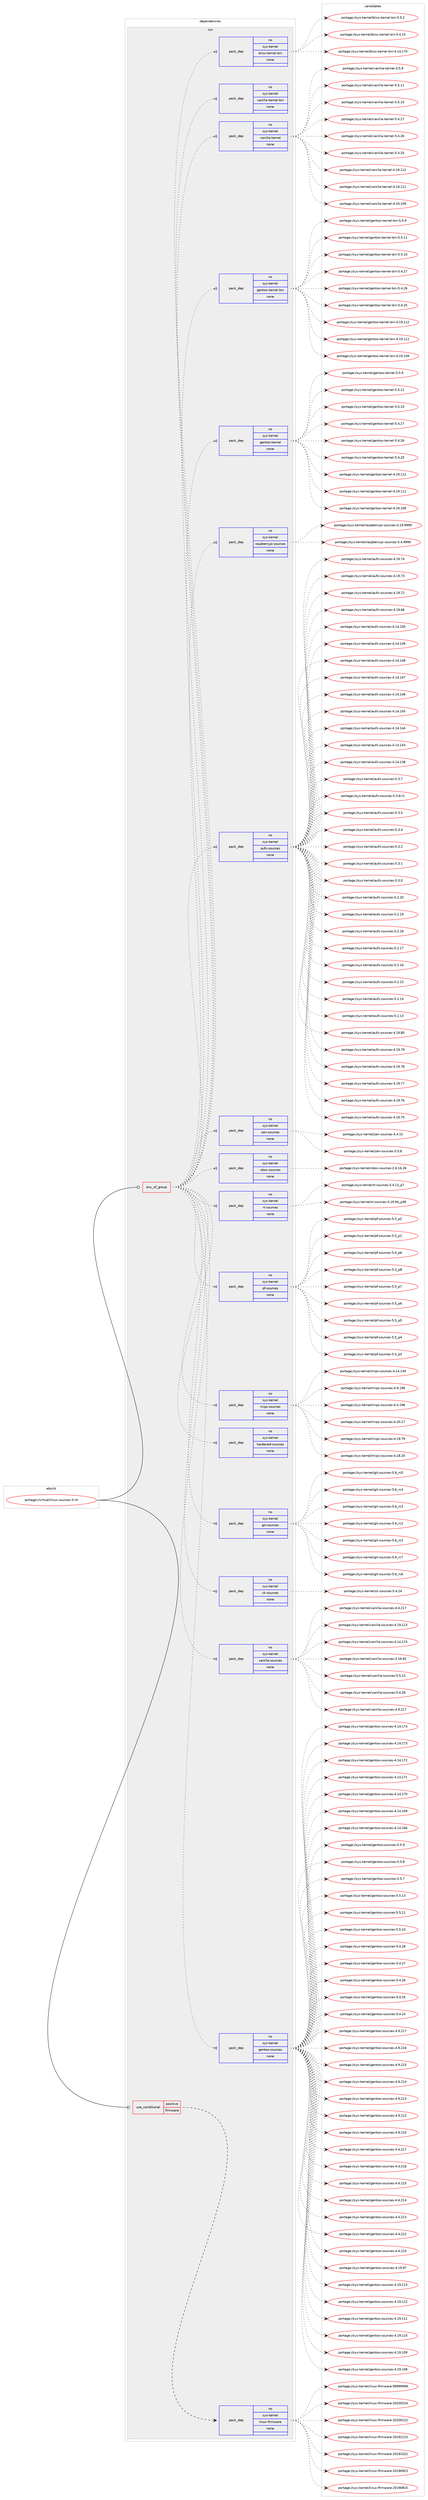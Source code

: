 digraph prolog {

# *************
# Graph options
# *************

newrank=true;
concentrate=true;
compound=true;
graph [rankdir=LR,fontname=Helvetica,fontsize=10,ranksep=1.5];#, ranksep=2.5, nodesep=0.2];
edge  [arrowhead=vee];
node  [fontname=Helvetica,fontsize=10];

# **********
# The ebuild
# **********

subgraph cluster_leftcol {
color=gray;
label=<<i>ebuild</i>>;
id [label="portage://virtual/linux-sources-3-r4", color=red, width=4, href="../virtual/linux-sources-3-r4.svg"];
}

# ****************
# The dependencies
# ****************

subgraph cluster_midcol {
color=gray;
label=<<i>dependencies</i>>;
subgraph cluster_compile {
fillcolor="#eeeeee";
style=filled;
label=<<i>compile</i>>;
}
subgraph cluster_compileandrun {
fillcolor="#eeeeee";
style=filled;
label=<<i>compile and run</i>>;
}
subgraph cluster_run {
fillcolor="#eeeeee";
style=filled;
label=<<i>run</i>>;
subgraph any208 {
dependency8723 [label=<<TABLE BORDER="0" CELLBORDER="1" CELLSPACING="0" CELLPADDING="4"><TR><TD CELLPADDING="10">any_of_group</TD></TR></TABLE>>, shape=none, color=red];subgraph pack7227 {
dependency8724 [label=<<TABLE BORDER="0" CELLBORDER="1" CELLSPACING="0" CELLPADDING="4" WIDTH="220"><TR><TD ROWSPAN="6" CELLPADDING="30">pack_dep</TD></TR><TR><TD WIDTH="110">no</TD></TR><TR><TD>sys-kernel</TD></TR><TR><TD>gentoo-sources</TD></TR><TR><TD>none</TD></TR><TR><TD></TD></TR></TABLE>>, shape=none, color=blue];
}
dependency8723:e -> dependency8724:w [weight=20,style="dotted",arrowhead="oinv"];
subgraph pack7228 {
dependency8725 [label=<<TABLE BORDER="0" CELLBORDER="1" CELLSPACING="0" CELLPADDING="4" WIDTH="220"><TR><TD ROWSPAN="6" CELLPADDING="30">pack_dep</TD></TR><TR><TD WIDTH="110">no</TD></TR><TR><TD>sys-kernel</TD></TR><TR><TD>vanilla-sources</TD></TR><TR><TD>none</TD></TR><TR><TD></TD></TR></TABLE>>, shape=none, color=blue];
}
dependency8723:e -> dependency8725:w [weight=20,style="dotted",arrowhead="oinv"];
subgraph pack7229 {
dependency8726 [label=<<TABLE BORDER="0" CELLBORDER="1" CELLSPACING="0" CELLPADDING="4" WIDTH="220"><TR><TD ROWSPAN="6" CELLPADDING="30">pack_dep</TD></TR><TR><TD WIDTH="110">no</TD></TR><TR><TD>sys-kernel</TD></TR><TR><TD>ck-sources</TD></TR><TR><TD>none</TD></TR><TR><TD></TD></TR></TABLE>>, shape=none, color=blue];
}
dependency8723:e -> dependency8726:w [weight=20,style="dotted",arrowhead="oinv"];
subgraph pack7230 {
dependency8727 [label=<<TABLE BORDER="0" CELLBORDER="1" CELLSPACING="0" CELLPADDING="4" WIDTH="220"><TR><TD ROWSPAN="6" CELLPADDING="30">pack_dep</TD></TR><TR><TD WIDTH="110">no</TD></TR><TR><TD>sys-kernel</TD></TR><TR><TD>git-sources</TD></TR><TR><TD>none</TD></TR><TR><TD></TD></TR></TABLE>>, shape=none, color=blue];
}
dependency8723:e -> dependency8727:w [weight=20,style="dotted",arrowhead="oinv"];
subgraph pack7231 {
dependency8728 [label=<<TABLE BORDER="0" CELLBORDER="1" CELLSPACING="0" CELLPADDING="4" WIDTH="220"><TR><TD ROWSPAN="6" CELLPADDING="30">pack_dep</TD></TR><TR><TD WIDTH="110">no</TD></TR><TR><TD>sys-kernel</TD></TR><TR><TD>hardened-sources</TD></TR><TR><TD>none</TD></TR><TR><TD></TD></TR></TABLE>>, shape=none, color=blue];
}
dependency8723:e -> dependency8728:w [weight=20,style="dotted",arrowhead="oinv"];
subgraph pack7232 {
dependency8729 [label=<<TABLE BORDER="0" CELLBORDER="1" CELLSPACING="0" CELLPADDING="4" WIDTH="220"><TR><TD ROWSPAN="6" CELLPADDING="30">pack_dep</TD></TR><TR><TD WIDTH="110">no</TD></TR><TR><TD>sys-kernel</TD></TR><TR><TD>mips-sources</TD></TR><TR><TD>none</TD></TR><TR><TD></TD></TR></TABLE>>, shape=none, color=blue];
}
dependency8723:e -> dependency8729:w [weight=20,style="dotted",arrowhead="oinv"];
subgraph pack7233 {
dependency8730 [label=<<TABLE BORDER="0" CELLBORDER="1" CELLSPACING="0" CELLPADDING="4" WIDTH="220"><TR><TD ROWSPAN="6" CELLPADDING="30">pack_dep</TD></TR><TR><TD WIDTH="110">no</TD></TR><TR><TD>sys-kernel</TD></TR><TR><TD>pf-sources</TD></TR><TR><TD>none</TD></TR><TR><TD></TD></TR></TABLE>>, shape=none, color=blue];
}
dependency8723:e -> dependency8730:w [weight=20,style="dotted",arrowhead="oinv"];
subgraph pack7234 {
dependency8731 [label=<<TABLE BORDER="0" CELLBORDER="1" CELLSPACING="0" CELLPADDING="4" WIDTH="220"><TR><TD ROWSPAN="6" CELLPADDING="30">pack_dep</TD></TR><TR><TD WIDTH="110">no</TD></TR><TR><TD>sys-kernel</TD></TR><TR><TD>rt-sources</TD></TR><TR><TD>none</TD></TR><TR><TD></TD></TR></TABLE>>, shape=none, color=blue];
}
dependency8723:e -> dependency8731:w [weight=20,style="dotted",arrowhead="oinv"];
subgraph pack7235 {
dependency8732 [label=<<TABLE BORDER="0" CELLBORDER="1" CELLSPACING="0" CELLPADDING="4" WIDTH="220"><TR><TD ROWSPAN="6" CELLPADDING="30">pack_dep</TD></TR><TR><TD WIDTH="110">no</TD></TR><TR><TD>sys-kernel</TD></TR><TR><TD>xbox-sources</TD></TR><TR><TD>none</TD></TR><TR><TD></TD></TR></TABLE>>, shape=none, color=blue];
}
dependency8723:e -> dependency8732:w [weight=20,style="dotted",arrowhead="oinv"];
subgraph pack7236 {
dependency8733 [label=<<TABLE BORDER="0" CELLBORDER="1" CELLSPACING="0" CELLPADDING="4" WIDTH="220"><TR><TD ROWSPAN="6" CELLPADDING="30">pack_dep</TD></TR><TR><TD WIDTH="110">no</TD></TR><TR><TD>sys-kernel</TD></TR><TR><TD>zen-sources</TD></TR><TR><TD>none</TD></TR><TR><TD></TD></TR></TABLE>>, shape=none, color=blue];
}
dependency8723:e -> dependency8733:w [weight=20,style="dotted",arrowhead="oinv"];
subgraph pack7237 {
dependency8734 [label=<<TABLE BORDER="0" CELLBORDER="1" CELLSPACING="0" CELLPADDING="4" WIDTH="220"><TR><TD ROWSPAN="6" CELLPADDING="30">pack_dep</TD></TR><TR><TD WIDTH="110">no</TD></TR><TR><TD>sys-kernel</TD></TR><TR><TD>aufs-sources</TD></TR><TR><TD>none</TD></TR><TR><TD></TD></TR></TABLE>>, shape=none, color=blue];
}
dependency8723:e -> dependency8734:w [weight=20,style="dotted",arrowhead="oinv"];
subgraph pack7238 {
dependency8735 [label=<<TABLE BORDER="0" CELLBORDER="1" CELLSPACING="0" CELLPADDING="4" WIDTH="220"><TR><TD ROWSPAN="6" CELLPADDING="30">pack_dep</TD></TR><TR><TD WIDTH="110">no</TD></TR><TR><TD>sys-kernel</TD></TR><TR><TD>raspberrypi-sources</TD></TR><TR><TD>none</TD></TR><TR><TD></TD></TR></TABLE>>, shape=none, color=blue];
}
dependency8723:e -> dependency8735:w [weight=20,style="dotted",arrowhead="oinv"];
subgraph pack7239 {
dependency8736 [label=<<TABLE BORDER="0" CELLBORDER="1" CELLSPACING="0" CELLPADDING="4" WIDTH="220"><TR><TD ROWSPAN="6" CELLPADDING="30">pack_dep</TD></TR><TR><TD WIDTH="110">no</TD></TR><TR><TD>sys-kernel</TD></TR><TR><TD>gentoo-kernel</TD></TR><TR><TD>none</TD></TR><TR><TD></TD></TR></TABLE>>, shape=none, color=blue];
}
dependency8723:e -> dependency8736:w [weight=20,style="dotted",arrowhead="oinv"];
subgraph pack7240 {
dependency8737 [label=<<TABLE BORDER="0" CELLBORDER="1" CELLSPACING="0" CELLPADDING="4" WIDTH="220"><TR><TD ROWSPAN="6" CELLPADDING="30">pack_dep</TD></TR><TR><TD WIDTH="110">no</TD></TR><TR><TD>sys-kernel</TD></TR><TR><TD>gentoo-kernel-bin</TD></TR><TR><TD>none</TD></TR><TR><TD></TD></TR></TABLE>>, shape=none, color=blue];
}
dependency8723:e -> dependency8737:w [weight=20,style="dotted",arrowhead="oinv"];
subgraph pack7241 {
dependency8738 [label=<<TABLE BORDER="0" CELLBORDER="1" CELLSPACING="0" CELLPADDING="4" WIDTH="220"><TR><TD ROWSPAN="6" CELLPADDING="30">pack_dep</TD></TR><TR><TD WIDTH="110">no</TD></TR><TR><TD>sys-kernel</TD></TR><TR><TD>vanilla-kernel</TD></TR><TR><TD>none</TD></TR><TR><TD></TD></TR></TABLE>>, shape=none, color=blue];
}
dependency8723:e -> dependency8738:w [weight=20,style="dotted",arrowhead="oinv"];
subgraph pack7242 {
dependency8739 [label=<<TABLE BORDER="0" CELLBORDER="1" CELLSPACING="0" CELLPADDING="4" WIDTH="220"><TR><TD ROWSPAN="6" CELLPADDING="30">pack_dep</TD></TR><TR><TD WIDTH="110">no</TD></TR><TR><TD>sys-kernel</TD></TR><TR><TD>vanilla-kernel-bin</TD></TR><TR><TD>none</TD></TR><TR><TD></TD></TR></TABLE>>, shape=none, color=blue];
}
dependency8723:e -> dependency8739:w [weight=20,style="dotted",arrowhead="oinv"];
subgraph pack7243 {
dependency8740 [label=<<TABLE BORDER="0" CELLBORDER="1" CELLSPACING="0" CELLPADDING="4" WIDTH="220"><TR><TD ROWSPAN="6" CELLPADDING="30">pack_dep</TD></TR><TR><TD WIDTH="110">no</TD></TR><TR><TD>sys-kernel</TD></TR><TR><TD>bliss-kernel-bin</TD></TR><TR><TD>none</TD></TR><TR><TD></TD></TR></TABLE>>, shape=none, color=blue];
}
dependency8723:e -> dependency8740:w [weight=20,style="dotted",arrowhead="oinv"];
}
id:e -> dependency8723:w [weight=20,style="solid",arrowhead="odot"];
subgraph cond1286 {
dependency8741 [label=<<TABLE BORDER="0" CELLBORDER="1" CELLSPACING="0" CELLPADDING="4"><TR><TD ROWSPAN="3" CELLPADDING="10">use_conditional</TD></TR><TR><TD>positive</TD></TR><TR><TD>firmware</TD></TR></TABLE>>, shape=none, color=red];
subgraph pack7244 {
dependency8742 [label=<<TABLE BORDER="0" CELLBORDER="1" CELLSPACING="0" CELLPADDING="4" WIDTH="220"><TR><TD ROWSPAN="6" CELLPADDING="30">pack_dep</TD></TR><TR><TD WIDTH="110">no</TD></TR><TR><TD>sys-kernel</TD></TR><TR><TD>linux-firmware</TD></TR><TR><TD>none</TD></TR><TR><TD></TD></TR></TABLE>>, shape=none, color=blue];
}
dependency8741:e -> dependency8742:w [weight=20,style="dashed",arrowhead="vee"];
}
id:e -> dependency8741:w [weight=20,style="solid",arrowhead="odot"];
}
}

# **************
# The candidates
# **************

subgraph cluster_choices {
rank=same;
color=gray;
label=<<i>candidates</i>>;

subgraph choice7227 {
color=black;
nodesep=1;
choice11512111545107101114110101108471031011101161111114511511111711499101115455346534657 [label="portage://sys-kernel/gentoo-sources-5.5.9", color=red, width=4,href="../sys-kernel/gentoo-sources-5.5.9.svg"];
choice11512111545107101114110101108471031011101161111114511511111711499101115455346534656 [label="portage://sys-kernel/gentoo-sources-5.5.8", color=red, width=4,href="../sys-kernel/gentoo-sources-5.5.8.svg"];
choice11512111545107101114110101108471031011101161111114511511111711499101115455346534655 [label="portage://sys-kernel/gentoo-sources-5.5.7", color=red, width=4,href="../sys-kernel/gentoo-sources-5.5.7.svg"];
choice1151211154510710111411010110847103101110116111111451151111171149910111545534653464951 [label="portage://sys-kernel/gentoo-sources-5.5.13", color=red, width=4,href="../sys-kernel/gentoo-sources-5.5.13.svg"];
choice1151211154510710111411010110847103101110116111111451151111171149910111545534653464949 [label="portage://sys-kernel/gentoo-sources-5.5.11", color=red, width=4,href="../sys-kernel/gentoo-sources-5.5.11.svg"];
choice1151211154510710111411010110847103101110116111111451151111171149910111545534653464948 [label="portage://sys-kernel/gentoo-sources-5.5.10", color=red, width=4,href="../sys-kernel/gentoo-sources-5.5.10.svg"];
choice1151211154510710111411010110847103101110116111111451151111171149910111545534652465056 [label="portage://sys-kernel/gentoo-sources-5.4.28", color=red, width=4,href="../sys-kernel/gentoo-sources-5.4.28.svg"];
choice1151211154510710111411010110847103101110116111111451151111171149910111545534652465055 [label="portage://sys-kernel/gentoo-sources-5.4.27", color=red, width=4,href="../sys-kernel/gentoo-sources-5.4.27.svg"];
choice1151211154510710111411010110847103101110116111111451151111171149910111545534652465054 [label="portage://sys-kernel/gentoo-sources-5.4.26", color=red, width=4,href="../sys-kernel/gentoo-sources-5.4.26.svg"];
choice1151211154510710111411010110847103101110116111111451151111171149910111545534652465053 [label="portage://sys-kernel/gentoo-sources-5.4.25", color=red, width=4,href="../sys-kernel/gentoo-sources-5.4.25.svg"];
choice1151211154510710111411010110847103101110116111111451151111171149910111545534652465052 [label="portage://sys-kernel/gentoo-sources-5.4.24", color=red, width=4,href="../sys-kernel/gentoo-sources-5.4.24.svg"];
choice115121115451071011141101011084710310111011611111145115111117114991011154552465746504955 [label="portage://sys-kernel/gentoo-sources-4.9.217", color=red, width=4,href="../sys-kernel/gentoo-sources-4.9.217.svg"];
choice115121115451071011141101011084710310111011611111145115111117114991011154552465746504954 [label="portage://sys-kernel/gentoo-sources-4.9.216", color=red, width=4,href="../sys-kernel/gentoo-sources-4.9.216.svg"];
choice115121115451071011141101011084710310111011611111145115111117114991011154552465746504953 [label="portage://sys-kernel/gentoo-sources-4.9.215", color=red, width=4,href="../sys-kernel/gentoo-sources-4.9.215.svg"];
choice115121115451071011141101011084710310111011611111145115111117114991011154552465746504952 [label="portage://sys-kernel/gentoo-sources-4.9.214", color=red, width=4,href="../sys-kernel/gentoo-sources-4.9.214.svg"];
choice115121115451071011141101011084710310111011611111145115111117114991011154552465746504951 [label="portage://sys-kernel/gentoo-sources-4.9.213", color=red, width=4,href="../sys-kernel/gentoo-sources-4.9.213.svg"];
choice115121115451071011141101011084710310111011611111145115111117114991011154552465746504950 [label="portage://sys-kernel/gentoo-sources-4.9.212", color=red, width=4,href="../sys-kernel/gentoo-sources-4.9.212.svg"];
choice115121115451071011141101011084710310111011611111145115111117114991011154552465746504948 [label="portage://sys-kernel/gentoo-sources-4.9.210", color=red, width=4,href="../sys-kernel/gentoo-sources-4.9.210.svg"];
choice115121115451071011141101011084710310111011611111145115111117114991011154552465246504955 [label="portage://sys-kernel/gentoo-sources-4.4.217", color=red, width=4,href="../sys-kernel/gentoo-sources-4.4.217.svg"];
choice115121115451071011141101011084710310111011611111145115111117114991011154552465246504954 [label="portage://sys-kernel/gentoo-sources-4.4.216", color=red, width=4,href="../sys-kernel/gentoo-sources-4.4.216.svg"];
choice115121115451071011141101011084710310111011611111145115111117114991011154552465246504953 [label="portage://sys-kernel/gentoo-sources-4.4.215", color=red, width=4,href="../sys-kernel/gentoo-sources-4.4.215.svg"];
choice115121115451071011141101011084710310111011611111145115111117114991011154552465246504952 [label="portage://sys-kernel/gentoo-sources-4.4.214", color=red, width=4,href="../sys-kernel/gentoo-sources-4.4.214.svg"];
choice115121115451071011141101011084710310111011611111145115111117114991011154552465246504951 [label="portage://sys-kernel/gentoo-sources-4.4.213", color=red, width=4,href="../sys-kernel/gentoo-sources-4.4.213.svg"];
choice115121115451071011141101011084710310111011611111145115111117114991011154552465246504950 [label="portage://sys-kernel/gentoo-sources-4.4.212", color=red, width=4,href="../sys-kernel/gentoo-sources-4.4.212.svg"];
choice115121115451071011141101011084710310111011611111145115111117114991011154552465246504948 [label="portage://sys-kernel/gentoo-sources-4.4.210", color=red, width=4,href="../sys-kernel/gentoo-sources-4.4.210.svg"];
choice115121115451071011141101011084710310111011611111145115111117114991011154552464957465755 [label="portage://sys-kernel/gentoo-sources-4.19.97", color=red, width=4,href="../sys-kernel/gentoo-sources-4.19.97.svg"];
choice11512111545107101114110101108471031011101161111114511511111711499101115455246495746494951 [label="portage://sys-kernel/gentoo-sources-4.19.113", color=red, width=4,href="../sys-kernel/gentoo-sources-4.19.113.svg"];
choice11512111545107101114110101108471031011101161111114511511111711499101115455246495746494950 [label="portage://sys-kernel/gentoo-sources-4.19.112", color=red, width=4,href="../sys-kernel/gentoo-sources-4.19.112.svg"];
choice11512111545107101114110101108471031011101161111114511511111711499101115455246495746494949 [label="portage://sys-kernel/gentoo-sources-4.19.111", color=red, width=4,href="../sys-kernel/gentoo-sources-4.19.111.svg"];
choice11512111545107101114110101108471031011101161111114511511111711499101115455246495746494948 [label="portage://sys-kernel/gentoo-sources-4.19.110", color=red, width=4,href="../sys-kernel/gentoo-sources-4.19.110.svg"];
choice11512111545107101114110101108471031011101161111114511511111711499101115455246495746494857 [label="portage://sys-kernel/gentoo-sources-4.19.109", color=red, width=4,href="../sys-kernel/gentoo-sources-4.19.109.svg"];
choice11512111545107101114110101108471031011101161111114511511111711499101115455246495746494856 [label="portage://sys-kernel/gentoo-sources-4.19.108", color=red, width=4,href="../sys-kernel/gentoo-sources-4.19.108.svg"];
choice11512111545107101114110101108471031011101161111114511511111711499101115455246495246495552 [label="portage://sys-kernel/gentoo-sources-4.14.174", color=red, width=4,href="../sys-kernel/gentoo-sources-4.14.174.svg"];
choice11512111545107101114110101108471031011101161111114511511111711499101115455246495246495551 [label="portage://sys-kernel/gentoo-sources-4.14.173", color=red, width=4,href="../sys-kernel/gentoo-sources-4.14.173.svg"];
choice11512111545107101114110101108471031011101161111114511511111711499101115455246495246495550 [label="portage://sys-kernel/gentoo-sources-4.14.172", color=red, width=4,href="../sys-kernel/gentoo-sources-4.14.172.svg"];
choice11512111545107101114110101108471031011101161111114511511111711499101115455246495246495549 [label="portage://sys-kernel/gentoo-sources-4.14.171", color=red, width=4,href="../sys-kernel/gentoo-sources-4.14.171.svg"];
choice11512111545107101114110101108471031011101161111114511511111711499101115455246495246495548 [label="portage://sys-kernel/gentoo-sources-4.14.170", color=red, width=4,href="../sys-kernel/gentoo-sources-4.14.170.svg"];
choice11512111545107101114110101108471031011101161111114511511111711499101115455246495246495457 [label="portage://sys-kernel/gentoo-sources-4.14.169", color=red, width=4,href="../sys-kernel/gentoo-sources-4.14.169.svg"];
choice11512111545107101114110101108471031011101161111114511511111711499101115455246495246495454 [label="portage://sys-kernel/gentoo-sources-4.14.166", color=red, width=4,href="../sys-kernel/gentoo-sources-4.14.166.svg"];
dependency8724:e -> choice11512111545107101114110101108471031011101161111114511511111711499101115455346534657:w [style=dotted,weight="100"];
dependency8724:e -> choice11512111545107101114110101108471031011101161111114511511111711499101115455346534656:w [style=dotted,weight="100"];
dependency8724:e -> choice11512111545107101114110101108471031011101161111114511511111711499101115455346534655:w [style=dotted,weight="100"];
dependency8724:e -> choice1151211154510710111411010110847103101110116111111451151111171149910111545534653464951:w [style=dotted,weight="100"];
dependency8724:e -> choice1151211154510710111411010110847103101110116111111451151111171149910111545534653464949:w [style=dotted,weight="100"];
dependency8724:e -> choice1151211154510710111411010110847103101110116111111451151111171149910111545534653464948:w [style=dotted,weight="100"];
dependency8724:e -> choice1151211154510710111411010110847103101110116111111451151111171149910111545534652465056:w [style=dotted,weight="100"];
dependency8724:e -> choice1151211154510710111411010110847103101110116111111451151111171149910111545534652465055:w [style=dotted,weight="100"];
dependency8724:e -> choice1151211154510710111411010110847103101110116111111451151111171149910111545534652465054:w [style=dotted,weight="100"];
dependency8724:e -> choice1151211154510710111411010110847103101110116111111451151111171149910111545534652465053:w [style=dotted,weight="100"];
dependency8724:e -> choice1151211154510710111411010110847103101110116111111451151111171149910111545534652465052:w [style=dotted,weight="100"];
dependency8724:e -> choice115121115451071011141101011084710310111011611111145115111117114991011154552465746504955:w [style=dotted,weight="100"];
dependency8724:e -> choice115121115451071011141101011084710310111011611111145115111117114991011154552465746504954:w [style=dotted,weight="100"];
dependency8724:e -> choice115121115451071011141101011084710310111011611111145115111117114991011154552465746504953:w [style=dotted,weight="100"];
dependency8724:e -> choice115121115451071011141101011084710310111011611111145115111117114991011154552465746504952:w [style=dotted,weight="100"];
dependency8724:e -> choice115121115451071011141101011084710310111011611111145115111117114991011154552465746504951:w [style=dotted,weight="100"];
dependency8724:e -> choice115121115451071011141101011084710310111011611111145115111117114991011154552465746504950:w [style=dotted,weight="100"];
dependency8724:e -> choice115121115451071011141101011084710310111011611111145115111117114991011154552465746504948:w [style=dotted,weight="100"];
dependency8724:e -> choice115121115451071011141101011084710310111011611111145115111117114991011154552465246504955:w [style=dotted,weight="100"];
dependency8724:e -> choice115121115451071011141101011084710310111011611111145115111117114991011154552465246504954:w [style=dotted,weight="100"];
dependency8724:e -> choice115121115451071011141101011084710310111011611111145115111117114991011154552465246504953:w [style=dotted,weight="100"];
dependency8724:e -> choice115121115451071011141101011084710310111011611111145115111117114991011154552465246504952:w [style=dotted,weight="100"];
dependency8724:e -> choice115121115451071011141101011084710310111011611111145115111117114991011154552465246504951:w [style=dotted,weight="100"];
dependency8724:e -> choice115121115451071011141101011084710310111011611111145115111117114991011154552465246504950:w [style=dotted,weight="100"];
dependency8724:e -> choice115121115451071011141101011084710310111011611111145115111117114991011154552465246504948:w [style=dotted,weight="100"];
dependency8724:e -> choice115121115451071011141101011084710310111011611111145115111117114991011154552464957465755:w [style=dotted,weight="100"];
dependency8724:e -> choice11512111545107101114110101108471031011101161111114511511111711499101115455246495746494951:w [style=dotted,weight="100"];
dependency8724:e -> choice11512111545107101114110101108471031011101161111114511511111711499101115455246495746494950:w [style=dotted,weight="100"];
dependency8724:e -> choice11512111545107101114110101108471031011101161111114511511111711499101115455246495746494949:w [style=dotted,weight="100"];
dependency8724:e -> choice11512111545107101114110101108471031011101161111114511511111711499101115455246495746494948:w [style=dotted,weight="100"];
dependency8724:e -> choice11512111545107101114110101108471031011101161111114511511111711499101115455246495746494857:w [style=dotted,weight="100"];
dependency8724:e -> choice11512111545107101114110101108471031011101161111114511511111711499101115455246495746494856:w [style=dotted,weight="100"];
dependency8724:e -> choice11512111545107101114110101108471031011101161111114511511111711499101115455246495246495552:w [style=dotted,weight="100"];
dependency8724:e -> choice11512111545107101114110101108471031011101161111114511511111711499101115455246495246495551:w [style=dotted,weight="100"];
dependency8724:e -> choice11512111545107101114110101108471031011101161111114511511111711499101115455246495246495550:w [style=dotted,weight="100"];
dependency8724:e -> choice11512111545107101114110101108471031011101161111114511511111711499101115455246495246495549:w [style=dotted,weight="100"];
dependency8724:e -> choice11512111545107101114110101108471031011101161111114511511111711499101115455246495246495548:w [style=dotted,weight="100"];
dependency8724:e -> choice11512111545107101114110101108471031011101161111114511511111711499101115455246495246495457:w [style=dotted,weight="100"];
dependency8724:e -> choice11512111545107101114110101108471031011101161111114511511111711499101115455246495246495454:w [style=dotted,weight="100"];
}
subgraph choice7228 {
color=black;
nodesep=1;
choice11512111545107101114110101108471189711010510810897451151111171149910111545534653464951 [label="portage://sys-kernel/vanilla-sources-5.5.13", color=red, width=4,href="../sys-kernel/vanilla-sources-5.5.13.svg"];
choice11512111545107101114110101108471189711010510810897451151111171149910111545534652465056 [label="portage://sys-kernel/vanilla-sources-5.4.28", color=red, width=4,href="../sys-kernel/vanilla-sources-5.4.28.svg"];
choice1151211154510710111411010110847118971101051081089745115111117114991011154552465746504955 [label="portage://sys-kernel/vanilla-sources-4.9.217", color=red, width=4,href="../sys-kernel/vanilla-sources-4.9.217.svg"];
choice1151211154510710111411010110847118971101051081089745115111117114991011154552465246504955 [label="portage://sys-kernel/vanilla-sources-4.4.217", color=red, width=4,href="../sys-kernel/vanilla-sources-4.4.217.svg"];
choice115121115451071011141101011084711897110105108108974511511111711499101115455246495746494951 [label="portage://sys-kernel/vanilla-sources-4.19.113", color=red, width=4,href="../sys-kernel/vanilla-sources-4.19.113.svg"];
choice115121115451071011141101011084711897110105108108974511511111711499101115455246495246495552 [label="portage://sys-kernel/vanilla-sources-4.14.174", color=red, width=4,href="../sys-kernel/vanilla-sources-4.14.174.svg"];
choice1151211154510710111411010110847118971101051081089745115111117114991011154551464954465650 [label="portage://sys-kernel/vanilla-sources-3.16.82", color=red, width=4,href="../sys-kernel/vanilla-sources-3.16.82.svg"];
dependency8725:e -> choice11512111545107101114110101108471189711010510810897451151111171149910111545534653464951:w [style=dotted,weight="100"];
dependency8725:e -> choice11512111545107101114110101108471189711010510810897451151111171149910111545534652465056:w [style=dotted,weight="100"];
dependency8725:e -> choice1151211154510710111411010110847118971101051081089745115111117114991011154552465746504955:w [style=dotted,weight="100"];
dependency8725:e -> choice1151211154510710111411010110847118971101051081089745115111117114991011154552465246504955:w [style=dotted,weight="100"];
dependency8725:e -> choice115121115451071011141101011084711897110105108108974511511111711499101115455246495746494951:w [style=dotted,weight="100"];
dependency8725:e -> choice115121115451071011141101011084711897110105108108974511511111711499101115455246495246495552:w [style=dotted,weight="100"];
dependency8725:e -> choice1151211154510710111411010110847118971101051081089745115111117114991011154551464954465650:w [style=dotted,weight="100"];
}
subgraph choice7229 {
color=black;
nodesep=1;
choice115121115451071011141101011084799107451151111171149910111545534652465052 [label="portage://sys-kernel/ck-sources-5.4.24", color=red, width=4,href="../sys-kernel/ck-sources-5.4.24.svg"];
dependency8726:e -> choice115121115451071011141101011084799107451151111171149910111545534652465052:w [style=dotted,weight="100"];
}
subgraph choice7230 {
color=black;
nodesep=1;
choice1151211154510710111411010110847103105116451151111171149910111545534654951149955 [label="portage://sys-kernel/git-sources-5.6_rc7", color=red, width=4,href="../sys-kernel/git-sources-5.6_rc7.svg"];
choice1151211154510710111411010110847103105116451151111171149910111545534654951149954 [label="portage://sys-kernel/git-sources-5.6_rc6", color=red, width=4,href="../sys-kernel/git-sources-5.6_rc6.svg"];
choice1151211154510710111411010110847103105116451151111171149910111545534654951149953 [label="portage://sys-kernel/git-sources-5.6_rc5", color=red, width=4,href="../sys-kernel/git-sources-5.6_rc5.svg"];
choice1151211154510710111411010110847103105116451151111171149910111545534654951149952 [label="portage://sys-kernel/git-sources-5.6_rc4", color=red, width=4,href="../sys-kernel/git-sources-5.6_rc4.svg"];
choice1151211154510710111411010110847103105116451151111171149910111545534654951149951 [label="portage://sys-kernel/git-sources-5.6_rc3", color=red, width=4,href="../sys-kernel/git-sources-5.6_rc3.svg"];
choice1151211154510710111411010110847103105116451151111171149910111545534654951149950 [label="portage://sys-kernel/git-sources-5.6_rc2", color=red, width=4,href="../sys-kernel/git-sources-5.6_rc2.svg"];
choice1151211154510710111411010110847103105116451151111171149910111545534654951149949 [label="portage://sys-kernel/git-sources-5.6_rc1", color=red, width=4,href="../sys-kernel/git-sources-5.6_rc1.svg"];
dependency8727:e -> choice1151211154510710111411010110847103105116451151111171149910111545534654951149955:w [style=dotted,weight="100"];
dependency8727:e -> choice1151211154510710111411010110847103105116451151111171149910111545534654951149954:w [style=dotted,weight="100"];
dependency8727:e -> choice1151211154510710111411010110847103105116451151111171149910111545534654951149953:w [style=dotted,weight="100"];
dependency8727:e -> choice1151211154510710111411010110847103105116451151111171149910111545534654951149952:w [style=dotted,weight="100"];
dependency8727:e -> choice1151211154510710111411010110847103105116451151111171149910111545534654951149951:w [style=dotted,weight="100"];
dependency8727:e -> choice1151211154510710111411010110847103105116451151111171149910111545534654951149950:w [style=dotted,weight="100"];
dependency8727:e -> choice1151211154510710111411010110847103105116451151111171149910111545534654951149949:w [style=dotted,weight="100"];
}
subgraph choice7231 {
color=black;
nodesep=1;
}
subgraph choice7232 {
color=black;
nodesep=1;
choice115121115451071011141101011084710910511211545115111117114991011154552465746495754 [label="portage://sys-kernel/mips-sources-4.9.196", color=red, width=4,href="../sys-kernel/mips-sources-4.9.196.svg"];
choice115121115451071011141101011084710910511211545115111117114991011154552465246495754 [label="portage://sys-kernel/mips-sources-4.4.196", color=red, width=4,href="../sys-kernel/mips-sources-4.4.196.svg"];
choice115121115451071011141101011084710910511211545115111117114991011154552465048464955 [label="portage://sys-kernel/mips-sources-4.20.17", color=red, width=4,href="../sys-kernel/mips-sources-4.20.17.svg"];
choice115121115451071011141101011084710910511211545115111117114991011154552464957465557 [label="portage://sys-kernel/mips-sources-4.19.79", color=red, width=4,href="../sys-kernel/mips-sources-4.19.79.svg"];
choice115121115451071011141101011084710910511211545115111117114991011154552464956465048 [label="portage://sys-kernel/mips-sources-4.18.20", color=red, width=4,href="../sys-kernel/mips-sources-4.18.20.svg"];
choice11512111545107101114110101108471091051121154511511111711499101115455246495246495257 [label="portage://sys-kernel/mips-sources-4.14.149", color=red, width=4,href="../sys-kernel/mips-sources-4.14.149.svg"];
dependency8729:e -> choice115121115451071011141101011084710910511211545115111117114991011154552465746495754:w [style=dotted,weight="100"];
dependency8729:e -> choice115121115451071011141101011084710910511211545115111117114991011154552465246495754:w [style=dotted,weight="100"];
dependency8729:e -> choice115121115451071011141101011084710910511211545115111117114991011154552465048464955:w [style=dotted,weight="100"];
dependency8729:e -> choice115121115451071011141101011084710910511211545115111117114991011154552464957465557:w [style=dotted,weight="100"];
dependency8729:e -> choice115121115451071011141101011084710910511211545115111117114991011154552464956465048:w [style=dotted,weight="100"];
dependency8729:e -> choice11512111545107101114110101108471091051121154511511111711499101115455246495246495257:w [style=dotted,weight="100"];
}
subgraph choice7233 {
color=black;
nodesep=1;
choice11512111545107101114110101108471121024511511111711499101115455346539511255 [label="portage://sys-kernel/pf-sources-5.5_p7", color=red, width=4,href="../sys-kernel/pf-sources-5.5_p7.svg"];
choice11512111545107101114110101108471121024511511111711499101115455346539511254 [label="portage://sys-kernel/pf-sources-5.5_p6", color=red, width=4,href="../sys-kernel/pf-sources-5.5_p6.svg"];
choice11512111545107101114110101108471121024511511111711499101115455346539511253 [label="portage://sys-kernel/pf-sources-5.5_p5", color=red, width=4,href="../sys-kernel/pf-sources-5.5_p5.svg"];
choice11512111545107101114110101108471121024511511111711499101115455346539511252 [label="portage://sys-kernel/pf-sources-5.5_p4", color=red, width=4,href="../sys-kernel/pf-sources-5.5_p4.svg"];
choice11512111545107101114110101108471121024511511111711499101115455346539511251 [label="portage://sys-kernel/pf-sources-5.5_p3", color=red, width=4,href="../sys-kernel/pf-sources-5.5_p3.svg"];
choice11512111545107101114110101108471121024511511111711499101115455346539511250 [label="portage://sys-kernel/pf-sources-5.5_p2", color=red, width=4,href="../sys-kernel/pf-sources-5.5_p2.svg"];
choice11512111545107101114110101108471121024511511111711499101115455346539511249 [label="portage://sys-kernel/pf-sources-5.5_p1", color=red, width=4,href="../sys-kernel/pf-sources-5.5_p1.svg"];
choice11512111545107101114110101108471121024511511111711499101115455346529511254 [label="portage://sys-kernel/pf-sources-5.4_p6", color=red, width=4,href="../sys-kernel/pf-sources-5.4_p6.svg"];
choice11512111545107101114110101108471121024511511111711499101115455346519511256 [label="portage://sys-kernel/pf-sources-5.3_p8", color=red, width=4,href="../sys-kernel/pf-sources-5.3_p8.svg"];
dependency8730:e -> choice11512111545107101114110101108471121024511511111711499101115455346539511255:w [style=dotted,weight="100"];
dependency8730:e -> choice11512111545107101114110101108471121024511511111711499101115455346539511254:w [style=dotted,weight="100"];
dependency8730:e -> choice11512111545107101114110101108471121024511511111711499101115455346539511253:w [style=dotted,weight="100"];
dependency8730:e -> choice11512111545107101114110101108471121024511511111711499101115455346539511252:w [style=dotted,weight="100"];
dependency8730:e -> choice11512111545107101114110101108471121024511511111711499101115455346539511251:w [style=dotted,weight="100"];
dependency8730:e -> choice11512111545107101114110101108471121024511511111711499101115455346539511250:w [style=dotted,weight="100"];
dependency8730:e -> choice11512111545107101114110101108471121024511511111711499101115455346539511249:w [style=dotted,weight="100"];
dependency8730:e -> choice11512111545107101114110101108471121024511511111711499101115455346529511254:w [style=dotted,weight="100"];
dependency8730:e -> choice11512111545107101114110101108471121024511511111711499101115455346519511256:w [style=dotted,weight="100"];
}
subgraph choice7234 {
color=black;
nodesep=1;
choice11512111545107101114110101108471141164511511111711499101115455346524649519511255 [label="portage://sys-kernel/rt-sources-5.4.13_p7", color=red, width=4,href="../sys-kernel/rt-sources-5.4.13_p7.svg"];
choice115121115451071011141101011084711411645115111117114991011154552464957465752951125156 [label="portage://sys-kernel/rt-sources-4.19.94_p38", color=red, width=4,href="../sys-kernel/rt-sources-4.19.94_p38.svg"];
dependency8731:e -> choice11512111545107101114110101108471141164511511111711499101115455346524649519511255:w [style=dotted,weight="100"];
dependency8731:e -> choice115121115451071011141101011084711411645115111117114991011154552464957465752951125156:w [style=dotted,weight="100"];
}
subgraph choice7235 {
color=black;
nodesep=1;
choice115121115451071011141101011084712098111120451151111171149910111545504654464954465054 [label="portage://sys-kernel/xbox-sources-2.6.16.26", color=red, width=4,href="../sys-kernel/xbox-sources-2.6.16.26.svg"];
dependency8732:e -> choice115121115451071011141101011084712098111120451151111171149910111545504654464954465054:w [style=dotted,weight="100"];
}
subgraph choice7236 {
color=black;
nodesep=1;
choice11512111545107101114110101108471221011104511511111711499101115455346534656 [label="portage://sys-kernel/zen-sources-5.5.8", color=red, width=4,href="../sys-kernel/zen-sources-5.5.8.svg"];
choice1151211154510710111411010110847122101110451151111171149910111545534652464953 [label="portage://sys-kernel/zen-sources-5.4.15", color=red, width=4,href="../sys-kernel/zen-sources-5.4.15.svg"];
dependency8733:e -> choice11512111545107101114110101108471221011104511511111711499101115455346534656:w [style=dotted,weight="100"];
dependency8733:e -> choice1151211154510710111411010110847122101110451151111171149910111545534652464953:w [style=dotted,weight="100"];
}
subgraph choice7237 {
color=black;
nodesep=1;
choice1151211154510710111411010110847971171021154511511111711499101115455346514655 [label="portage://sys-kernel/aufs-sources-5.3.7", color=red, width=4,href="../sys-kernel/aufs-sources-5.3.7.svg"];
choice11512111545107101114110101108479711710211545115111117114991011154553465146544511449 [label="portage://sys-kernel/aufs-sources-5.3.6-r1", color=red, width=4,href="../sys-kernel/aufs-sources-5.3.6-r1.svg"];
choice1151211154510710111411010110847971171021154511511111711499101115455346514653 [label="portage://sys-kernel/aufs-sources-5.3.5", color=red, width=4,href="../sys-kernel/aufs-sources-5.3.5.svg"];
choice1151211154510710111411010110847971171021154511511111711499101115455346514652 [label="portage://sys-kernel/aufs-sources-5.3.4", color=red, width=4,href="../sys-kernel/aufs-sources-5.3.4.svg"];
choice1151211154510710111411010110847971171021154511511111711499101115455346514650 [label="portage://sys-kernel/aufs-sources-5.3.2", color=red, width=4,href="../sys-kernel/aufs-sources-5.3.2.svg"];
choice1151211154510710111411010110847971171021154511511111711499101115455346514649 [label="portage://sys-kernel/aufs-sources-5.3.1", color=red, width=4,href="../sys-kernel/aufs-sources-5.3.1.svg"];
choice1151211154510710111411010110847971171021154511511111711499101115455346514648 [label="portage://sys-kernel/aufs-sources-5.3.0", color=red, width=4,href="../sys-kernel/aufs-sources-5.3.0.svg"];
choice115121115451071011141101011084797117102115451151111171149910111545534650465048 [label="portage://sys-kernel/aufs-sources-5.2.20", color=red, width=4,href="../sys-kernel/aufs-sources-5.2.20.svg"];
choice115121115451071011141101011084797117102115451151111171149910111545534650464957 [label="portage://sys-kernel/aufs-sources-5.2.19", color=red, width=4,href="../sys-kernel/aufs-sources-5.2.19.svg"];
choice115121115451071011141101011084797117102115451151111171149910111545534650464956 [label="portage://sys-kernel/aufs-sources-5.2.18", color=red, width=4,href="../sys-kernel/aufs-sources-5.2.18.svg"];
choice115121115451071011141101011084797117102115451151111171149910111545534650464955 [label="portage://sys-kernel/aufs-sources-5.2.17", color=red, width=4,href="../sys-kernel/aufs-sources-5.2.17.svg"];
choice115121115451071011141101011084797117102115451151111171149910111545534650464954 [label="portage://sys-kernel/aufs-sources-5.2.16", color=red, width=4,href="../sys-kernel/aufs-sources-5.2.16.svg"];
choice115121115451071011141101011084797117102115451151111171149910111545534650464953 [label="portage://sys-kernel/aufs-sources-5.2.15", color=red, width=4,href="../sys-kernel/aufs-sources-5.2.15.svg"];
choice115121115451071011141101011084797117102115451151111171149910111545534650464952 [label="portage://sys-kernel/aufs-sources-5.2.14", color=red, width=4,href="../sys-kernel/aufs-sources-5.2.14.svg"];
choice115121115451071011141101011084797117102115451151111171149910111545534650464951 [label="portage://sys-kernel/aufs-sources-5.2.13", color=red, width=4,href="../sys-kernel/aufs-sources-5.2.13.svg"];
choice11512111545107101114110101108479711710211545115111117114991011154552464957465648 [label="portage://sys-kernel/aufs-sources-4.19.80", color=red, width=4,href="../sys-kernel/aufs-sources-4.19.80.svg"];
choice11512111545107101114110101108479711710211545115111117114991011154552464957465557 [label="portage://sys-kernel/aufs-sources-4.19.79", color=red, width=4,href="../sys-kernel/aufs-sources-4.19.79.svg"];
choice11512111545107101114110101108479711710211545115111117114991011154552464957465556 [label="portage://sys-kernel/aufs-sources-4.19.78", color=red, width=4,href="../sys-kernel/aufs-sources-4.19.78.svg"];
choice11512111545107101114110101108479711710211545115111117114991011154552464957465555 [label="portage://sys-kernel/aufs-sources-4.19.77", color=red, width=4,href="../sys-kernel/aufs-sources-4.19.77.svg"];
choice11512111545107101114110101108479711710211545115111117114991011154552464957465554 [label="portage://sys-kernel/aufs-sources-4.19.76", color=red, width=4,href="../sys-kernel/aufs-sources-4.19.76.svg"];
choice11512111545107101114110101108479711710211545115111117114991011154552464957465553 [label="portage://sys-kernel/aufs-sources-4.19.75", color=red, width=4,href="../sys-kernel/aufs-sources-4.19.75.svg"];
choice11512111545107101114110101108479711710211545115111117114991011154552464957465552 [label="portage://sys-kernel/aufs-sources-4.19.74", color=red, width=4,href="../sys-kernel/aufs-sources-4.19.74.svg"];
choice11512111545107101114110101108479711710211545115111117114991011154552464957465551 [label="portage://sys-kernel/aufs-sources-4.19.73", color=red, width=4,href="../sys-kernel/aufs-sources-4.19.73.svg"];
choice11512111545107101114110101108479711710211545115111117114991011154552464957465550 [label="portage://sys-kernel/aufs-sources-4.19.72", color=red, width=4,href="../sys-kernel/aufs-sources-4.19.72.svg"];
choice11512111545107101114110101108479711710211545115111117114991011154552464957465454 [label="portage://sys-kernel/aufs-sources-4.19.66", color=red, width=4,href="../sys-kernel/aufs-sources-4.19.66.svg"];
choice1151211154510710111411010110847971171021154511511111711499101115455246495246495348 [label="portage://sys-kernel/aufs-sources-4.14.150", color=red, width=4,href="../sys-kernel/aufs-sources-4.14.150.svg"];
choice1151211154510710111411010110847971171021154511511111711499101115455246495246495257 [label="portage://sys-kernel/aufs-sources-4.14.149", color=red, width=4,href="../sys-kernel/aufs-sources-4.14.149.svg"];
choice1151211154510710111411010110847971171021154511511111711499101115455246495246495256 [label="portage://sys-kernel/aufs-sources-4.14.148", color=red, width=4,href="../sys-kernel/aufs-sources-4.14.148.svg"];
choice1151211154510710111411010110847971171021154511511111711499101115455246495246495255 [label="portage://sys-kernel/aufs-sources-4.14.147", color=red, width=4,href="../sys-kernel/aufs-sources-4.14.147.svg"];
choice1151211154510710111411010110847971171021154511511111711499101115455246495246495254 [label="portage://sys-kernel/aufs-sources-4.14.146", color=red, width=4,href="../sys-kernel/aufs-sources-4.14.146.svg"];
choice1151211154510710111411010110847971171021154511511111711499101115455246495246495253 [label="portage://sys-kernel/aufs-sources-4.14.145", color=red, width=4,href="../sys-kernel/aufs-sources-4.14.145.svg"];
choice1151211154510710111411010110847971171021154511511111711499101115455246495246495252 [label="portage://sys-kernel/aufs-sources-4.14.144", color=red, width=4,href="../sys-kernel/aufs-sources-4.14.144.svg"];
choice1151211154510710111411010110847971171021154511511111711499101115455246495246495251 [label="portage://sys-kernel/aufs-sources-4.14.143", color=red, width=4,href="../sys-kernel/aufs-sources-4.14.143.svg"];
choice1151211154510710111411010110847971171021154511511111711499101115455246495246495156 [label="portage://sys-kernel/aufs-sources-4.14.138", color=red, width=4,href="../sys-kernel/aufs-sources-4.14.138.svg"];
dependency8734:e -> choice1151211154510710111411010110847971171021154511511111711499101115455346514655:w [style=dotted,weight="100"];
dependency8734:e -> choice11512111545107101114110101108479711710211545115111117114991011154553465146544511449:w [style=dotted,weight="100"];
dependency8734:e -> choice1151211154510710111411010110847971171021154511511111711499101115455346514653:w [style=dotted,weight="100"];
dependency8734:e -> choice1151211154510710111411010110847971171021154511511111711499101115455346514652:w [style=dotted,weight="100"];
dependency8734:e -> choice1151211154510710111411010110847971171021154511511111711499101115455346514650:w [style=dotted,weight="100"];
dependency8734:e -> choice1151211154510710111411010110847971171021154511511111711499101115455346514649:w [style=dotted,weight="100"];
dependency8734:e -> choice1151211154510710111411010110847971171021154511511111711499101115455346514648:w [style=dotted,weight="100"];
dependency8734:e -> choice115121115451071011141101011084797117102115451151111171149910111545534650465048:w [style=dotted,weight="100"];
dependency8734:e -> choice115121115451071011141101011084797117102115451151111171149910111545534650464957:w [style=dotted,weight="100"];
dependency8734:e -> choice115121115451071011141101011084797117102115451151111171149910111545534650464956:w [style=dotted,weight="100"];
dependency8734:e -> choice115121115451071011141101011084797117102115451151111171149910111545534650464955:w [style=dotted,weight="100"];
dependency8734:e -> choice115121115451071011141101011084797117102115451151111171149910111545534650464954:w [style=dotted,weight="100"];
dependency8734:e -> choice115121115451071011141101011084797117102115451151111171149910111545534650464953:w [style=dotted,weight="100"];
dependency8734:e -> choice115121115451071011141101011084797117102115451151111171149910111545534650464952:w [style=dotted,weight="100"];
dependency8734:e -> choice115121115451071011141101011084797117102115451151111171149910111545534650464951:w [style=dotted,weight="100"];
dependency8734:e -> choice11512111545107101114110101108479711710211545115111117114991011154552464957465648:w [style=dotted,weight="100"];
dependency8734:e -> choice11512111545107101114110101108479711710211545115111117114991011154552464957465557:w [style=dotted,weight="100"];
dependency8734:e -> choice11512111545107101114110101108479711710211545115111117114991011154552464957465556:w [style=dotted,weight="100"];
dependency8734:e -> choice11512111545107101114110101108479711710211545115111117114991011154552464957465555:w [style=dotted,weight="100"];
dependency8734:e -> choice11512111545107101114110101108479711710211545115111117114991011154552464957465554:w [style=dotted,weight="100"];
dependency8734:e -> choice11512111545107101114110101108479711710211545115111117114991011154552464957465553:w [style=dotted,weight="100"];
dependency8734:e -> choice11512111545107101114110101108479711710211545115111117114991011154552464957465552:w [style=dotted,weight="100"];
dependency8734:e -> choice11512111545107101114110101108479711710211545115111117114991011154552464957465551:w [style=dotted,weight="100"];
dependency8734:e -> choice11512111545107101114110101108479711710211545115111117114991011154552464957465550:w [style=dotted,weight="100"];
dependency8734:e -> choice11512111545107101114110101108479711710211545115111117114991011154552464957465454:w [style=dotted,weight="100"];
dependency8734:e -> choice1151211154510710111411010110847971171021154511511111711499101115455246495246495348:w [style=dotted,weight="100"];
dependency8734:e -> choice1151211154510710111411010110847971171021154511511111711499101115455246495246495257:w [style=dotted,weight="100"];
dependency8734:e -> choice1151211154510710111411010110847971171021154511511111711499101115455246495246495256:w [style=dotted,weight="100"];
dependency8734:e -> choice1151211154510710111411010110847971171021154511511111711499101115455246495246495255:w [style=dotted,weight="100"];
dependency8734:e -> choice1151211154510710111411010110847971171021154511511111711499101115455246495246495254:w [style=dotted,weight="100"];
dependency8734:e -> choice1151211154510710111411010110847971171021154511511111711499101115455246495246495253:w [style=dotted,weight="100"];
dependency8734:e -> choice1151211154510710111411010110847971171021154511511111711499101115455246495246495252:w [style=dotted,weight="100"];
dependency8734:e -> choice1151211154510710111411010110847971171021154511511111711499101115455246495246495251:w [style=dotted,weight="100"];
dependency8734:e -> choice1151211154510710111411010110847971171021154511511111711499101115455246495246495156:w [style=dotted,weight="100"];
}
subgraph choice7238 {
color=black;
nodesep=1;
choice115121115451071011141101011084711497115112981011141141211121054511511111711499101115455346524657575757 [label="portage://sys-kernel/raspberrypi-sources-5.4.9999", color=red, width=4,href="../sys-kernel/raspberrypi-sources-5.4.9999.svg"];
choice11512111545107101114110101108471149711511298101114114121112105451151111171149910111545524649574657575757 [label="portage://sys-kernel/raspberrypi-sources-4.19.9999", color=red, width=4,href="../sys-kernel/raspberrypi-sources-4.19.9999.svg"];
dependency8735:e -> choice115121115451071011141101011084711497115112981011141141211121054511511111711499101115455346524657575757:w [style=dotted,weight="100"];
dependency8735:e -> choice11512111545107101114110101108471149711511298101114114121112105451151111171149910111545524649574657575757:w [style=dotted,weight="100"];
}
subgraph choice7239 {
color=black;
nodesep=1;
choice115121115451071011141101011084710310111011611111145107101114110101108455346534657 [label="portage://sys-kernel/gentoo-kernel-5.5.9", color=red, width=4,href="../sys-kernel/gentoo-kernel-5.5.9.svg"];
choice11512111545107101114110101108471031011101161111114510710111411010110845534653464949 [label="portage://sys-kernel/gentoo-kernel-5.5.11", color=red, width=4,href="../sys-kernel/gentoo-kernel-5.5.11.svg"];
choice11512111545107101114110101108471031011101161111114510710111411010110845534653464948 [label="portage://sys-kernel/gentoo-kernel-5.5.10", color=red, width=4,href="../sys-kernel/gentoo-kernel-5.5.10.svg"];
choice11512111545107101114110101108471031011101161111114510710111411010110845534652465055 [label="portage://sys-kernel/gentoo-kernel-5.4.27", color=red, width=4,href="../sys-kernel/gentoo-kernel-5.4.27.svg"];
choice11512111545107101114110101108471031011101161111114510710111411010110845534652465054 [label="portage://sys-kernel/gentoo-kernel-5.4.26", color=red, width=4,href="../sys-kernel/gentoo-kernel-5.4.26.svg"];
choice11512111545107101114110101108471031011101161111114510710111411010110845534652465053 [label="portage://sys-kernel/gentoo-kernel-5.4.25", color=red, width=4,href="../sys-kernel/gentoo-kernel-5.4.25.svg"];
choice115121115451071011141101011084710310111011611111145107101114110101108455246495746494950 [label="portage://sys-kernel/gentoo-kernel-4.19.112", color=red, width=4,href="../sys-kernel/gentoo-kernel-4.19.112.svg"];
choice115121115451071011141101011084710310111011611111145107101114110101108455246495746494949 [label="portage://sys-kernel/gentoo-kernel-4.19.111", color=red, width=4,href="../sys-kernel/gentoo-kernel-4.19.111.svg"];
choice115121115451071011141101011084710310111011611111145107101114110101108455246495746494857 [label="portage://sys-kernel/gentoo-kernel-4.19.109", color=red, width=4,href="../sys-kernel/gentoo-kernel-4.19.109.svg"];
dependency8736:e -> choice115121115451071011141101011084710310111011611111145107101114110101108455346534657:w [style=dotted,weight="100"];
dependency8736:e -> choice11512111545107101114110101108471031011101161111114510710111411010110845534653464949:w [style=dotted,weight="100"];
dependency8736:e -> choice11512111545107101114110101108471031011101161111114510710111411010110845534653464948:w [style=dotted,weight="100"];
dependency8736:e -> choice11512111545107101114110101108471031011101161111114510710111411010110845534652465055:w [style=dotted,weight="100"];
dependency8736:e -> choice11512111545107101114110101108471031011101161111114510710111411010110845534652465054:w [style=dotted,weight="100"];
dependency8736:e -> choice11512111545107101114110101108471031011101161111114510710111411010110845534652465053:w [style=dotted,weight="100"];
dependency8736:e -> choice115121115451071011141101011084710310111011611111145107101114110101108455246495746494950:w [style=dotted,weight="100"];
dependency8736:e -> choice115121115451071011141101011084710310111011611111145107101114110101108455246495746494949:w [style=dotted,weight="100"];
dependency8736:e -> choice115121115451071011141101011084710310111011611111145107101114110101108455246495746494857:w [style=dotted,weight="100"];
}
subgraph choice7240 {
color=black;
nodesep=1;
choice1151211154510710111411010110847103101110116111111451071011141101011084598105110455346534657 [label="portage://sys-kernel/gentoo-kernel-bin-5.5.9", color=red, width=4,href="../sys-kernel/gentoo-kernel-bin-5.5.9.svg"];
choice115121115451071011141101011084710310111011611111145107101114110101108459810511045534653464949 [label="portage://sys-kernel/gentoo-kernel-bin-5.5.11", color=red, width=4,href="../sys-kernel/gentoo-kernel-bin-5.5.11.svg"];
choice115121115451071011141101011084710310111011611111145107101114110101108459810511045534653464948 [label="portage://sys-kernel/gentoo-kernel-bin-5.5.10", color=red, width=4,href="../sys-kernel/gentoo-kernel-bin-5.5.10.svg"];
choice115121115451071011141101011084710310111011611111145107101114110101108459810511045534652465055 [label="portage://sys-kernel/gentoo-kernel-bin-5.4.27", color=red, width=4,href="../sys-kernel/gentoo-kernel-bin-5.4.27.svg"];
choice115121115451071011141101011084710310111011611111145107101114110101108459810511045534652465054 [label="portage://sys-kernel/gentoo-kernel-bin-5.4.26", color=red, width=4,href="../sys-kernel/gentoo-kernel-bin-5.4.26.svg"];
choice115121115451071011141101011084710310111011611111145107101114110101108459810511045534652465053 [label="portage://sys-kernel/gentoo-kernel-bin-5.4.25", color=red, width=4,href="../sys-kernel/gentoo-kernel-bin-5.4.25.svg"];
choice1151211154510710111411010110847103101110116111111451071011141101011084598105110455246495746494950 [label="portage://sys-kernel/gentoo-kernel-bin-4.19.112", color=red, width=4,href="../sys-kernel/gentoo-kernel-bin-4.19.112.svg"];
choice1151211154510710111411010110847103101110116111111451071011141101011084598105110455246495746494949 [label="portage://sys-kernel/gentoo-kernel-bin-4.19.111", color=red, width=4,href="../sys-kernel/gentoo-kernel-bin-4.19.111.svg"];
choice1151211154510710111411010110847103101110116111111451071011141101011084598105110455246495746494857 [label="portage://sys-kernel/gentoo-kernel-bin-4.19.109", color=red, width=4,href="../sys-kernel/gentoo-kernel-bin-4.19.109.svg"];
dependency8737:e -> choice1151211154510710111411010110847103101110116111111451071011141101011084598105110455346534657:w [style=dotted,weight="100"];
dependency8737:e -> choice115121115451071011141101011084710310111011611111145107101114110101108459810511045534653464949:w [style=dotted,weight="100"];
dependency8737:e -> choice115121115451071011141101011084710310111011611111145107101114110101108459810511045534653464948:w [style=dotted,weight="100"];
dependency8737:e -> choice115121115451071011141101011084710310111011611111145107101114110101108459810511045534652465055:w [style=dotted,weight="100"];
dependency8737:e -> choice115121115451071011141101011084710310111011611111145107101114110101108459810511045534652465054:w [style=dotted,weight="100"];
dependency8737:e -> choice115121115451071011141101011084710310111011611111145107101114110101108459810511045534652465053:w [style=dotted,weight="100"];
dependency8737:e -> choice1151211154510710111411010110847103101110116111111451071011141101011084598105110455246495746494950:w [style=dotted,weight="100"];
dependency8737:e -> choice1151211154510710111411010110847103101110116111111451071011141101011084598105110455246495746494949:w [style=dotted,weight="100"];
dependency8737:e -> choice1151211154510710111411010110847103101110116111111451071011141101011084598105110455246495746494857:w [style=dotted,weight="100"];
}
subgraph choice7241 {
color=black;
nodesep=1;
choice1151211154510710111411010110847118971101051081089745107101114110101108455346534657 [label="portage://sys-kernel/vanilla-kernel-5.5.9", color=red, width=4,href="../sys-kernel/vanilla-kernel-5.5.9.svg"];
choice115121115451071011141101011084711897110105108108974510710111411010110845534653464949 [label="portage://sys-kernel/vanilla-kernel-5.5.11", color=red, width=4,href="../sys-kernel/vanilla-kernel-5.5.11.svg"];
choice115121115451071011141101011084711897110105108108974510710111411010110845534653464948 [label="portage://sys-kernel/vanilla-kernel-5.5.10", color=red, width=4,href="../sys-kernel/vanilla-kernel-5.5.10.svg"];
choice115121115451071011141101011084711897110105108108974510710111411010110845534652465055 [label="portage://sys-kernel/vanilla-kernel-5.4.27", color=red, width=4,href="../sys-kernel/vanilla-kernel-5.4.27.svg"];
choice115121115451071011141101011084711897110105108108974510710111411010110845534652465054 [label="portage://sys-kernel/vanilla-kernel-5.4.26", color=red, width=4,href="../sys-kernel/vanilla-kernel-5.4.26.svg"];
choice115121115451071011141101011084711897110105108108974510710111411010110845534652465053 [label="portage://sys-kernel/vanilla-kernel-5.4.25", color=red, width=4,href="../sys-kernel/vanilla-kernel-5.4.25.svg"];
choice1151211154510710111411010110847118971101051081089745107101114110101108455246495746494950 [label="portage://sys-kernel/vanilla-kernel-4.19.112", color=red, width=4,href="../sys-kernel/vanilla-kernel-4.19.112.svg"];
choice1151211154510710111411010110847118971101051081089745107101114110101108455246495746494949 [label="portage://sys-kernel/vanilla-kernel-4.19.111", color=red, width=4,href="../sys-kernel/vanilla-kernel-4.19.111.svg"];
choice1151211154510710111411010110847118971101051081089745107101114110101108455246495746494857 [label="portage://sys-kernel/vanilla-kernel-4.19.109", color=red, width=4,href="../sys-kernel/vanilla-kernel-4.19.109.svg"];
dependency8738:e -> choice1151211154510710111411010110847118971101051081089745107101114110101108455346534657:w [style=dotted,weight="100"];
dependency8738:e -> choice115121115451071011141101011084711897110105108108974510710111411010110845534653464949:w [style=dotted,weight="100"];
dependency8738:e -> choice115121115451071011141101011084711897110105108108974510710111411010110845534653464948:w [style=dotted,weight="100"];
dependency8738:e -> choice115121115451071011141101011084711897110105108108974510710111411010110845534652465055:w [style=dotted,weight="100"];
dependency8738:e -> choice115121115451071011141101011084711897110105108108974510710111411010110845534652465054:w [style=dotted,weight="100"];
dependency8738:e -> choice115121115451071011141101011084711897110105108108974510710111411010110845534652465053:w [style=dotted,weight="100"];
dependency8738:e -> choice1151211154510710111411010110847118971101051081089745107101114110101108455246495746494950:w [style=dotted,weight="100"];
dependency8738:e -> choice1151211154510710111411010110847118971101051081089745107101114110101108455246495746494949:w [style=dotted,weight="100"];
dependency8738:e -> choice1151211154510710111411010110847118971101051081089745107101114110101108455246495746494857:w [style=dotted,weight="100"];
}
subgraph choice7242 {
color=black;
nodesep=1;
}
subgraph choice7243 {
color=black;
nodesep=1;
choice115121115451071011141101011084798108105115115451071011141101011084598105110455346534650 [label="portage://sys-kernel/bliss-kernel-bin-5.5.2", color=red, width=4,href="../sys-kernel/bliss-kernel-bin-5.5.2.svg"];
choice11512111545107101114110101108479810810511511545107101114110101108459810511045534652464953 [label="portage://sys-kernel/bliss-kernel-bin-5.4.15", color=red, width=4,href="../sys-kernel/bliss-kernel-bin-5.4.15.svg"];
choice115121115451071011141101011084798108105115115451071011141101011084598105110455246495246495548 [label="portage://sys-kernel/bliss-kernel-bin-4.14.170", color=red, width=4,href="../sys-kernel/bliss-kernel-bin-4.14.170.svg"];
dependency8740:e -> choice115121115451071011141101011084798108105115115451071011141101011084598105110455346534650:w [style=dotted,weight="100"];
dependency8740:e -> choice11512111545107101114110101108479810810511511545107101114110101108459810511045534652464953:w [style=dotted,weight="100"];
dependency8740:e -> choice115121115451071011141101011084798108105115115451071011141101011084598105110455246495246495548:w [style=dotted,weight="100"];
}
subgraph choice7244 {
color=black;
nodesep=1;
choice11512111545107101114110101108471081051101171204510210511410911997114101455757575757575757 [label="portage://sys-kernel/linux-firmware-99999999", color=red, width=4,href="../sys-kernel/linux-firmware-99999999.svg"];
choice11512111545107101114110101108471081051101171204510210511410911997114101455048504848514954 [label="portage://sys-kernel/linux-firmware-20200316", color=red, width=4,href="../sys-kernel/linux-firmware-20200316.svg"];
choice11512111545107101114110101108471081051101171204510210511410911997114101455048504848495050 [label="portage://sys-kernel/linux-firmware-20200122", color=red, width=4,href="../sys-kernel/linux-firmware-20200122.svg"];
choice11512111545107101114110101108471081051101171204510210511410911997114101455048495749504953 [label="portage://sys-kernel/linux-firmware-20191215", color=red, width=4,href="../sys-kernel/linux-firmware-20191215.svg"];
choice11512111545107101114110101108471081051101171204510210511410911997114101455048495749485050 [label="portage://sys-kernel/linux-firmware-20191022", color=red, width=4,href="../sys-kernel/linux-firmware-20191022.svg"];
choice11512111545107101114110101108471081051101171204510210511410911997114101455048495748575051 [label="portage://sys-kernel/linux-firmware-20190923", color=red, width=4,href="../sys-kernel/linux-firmware-20190923.svg"];
choice11512111545107101114110101108471081051101171204510210511410911997114101455048495748564953 [label="portage://sys-kernel/linux-firmware-20190815", color=red, width=4,href="../sys-kernel/linux-firmware-20190815.svg"];
dependency8742:e -> choice11512111545107101114110101108471081051101171204510210511410911997114101455757575757575757:w [style=dotted,weight="100"];
dependency8742:e -> choice11512111545107101114110101108471081051101171204510210511410911997114101455048504848514954:w [style=dotted,weight="100"];
dependency8742:e -> choice11512111545107101114110101108471081051101171204510210511410911997114101455048504848495050:w [style=dotted,weight="100"];
dependency8742:e -> choice11512111545107101114110101108471081051101171204510210511410911997114101455048495749504953:w [style=dotted,weight="100"];
dependency8742:e -> choice11512111545107101114110101108471081051101171204510210511410911997114101455048495749485050:w [style=dotted,weight="100"];
dependency8742:e -> choice11512111545107101114110101108471081051101171204510210511410911997114101455048495748575051:w [style=dotted,weight="100"];
dependency8742:e -> choice11512111545107101114110101108471081051101171204510210511410911997114101455048495748564953:w [style=dotted,weight="100"];
}
}

}
